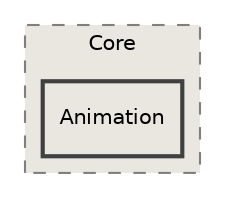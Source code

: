 digraph "/home/runner/work/Radium-Engine/Radium-Engine/src/Radium-Engine/src/Core/Animation"
{
 // INTERACTIVE_SVG=YES
 // LATEX_PDF_SIZE
  edge [fontname="Helvetica",fontsize="10",labelfontname="Helvetica",labelfontsize="10"];
  node [fontname="Helvetica",fontsize="10",shape=record];
  compound=true
  subgraph clusterdir_a2f0e5642e47e7ed59fe0f0829eafb5f {
    graph [ bgcolor="#eae7e0", pencolor="grey50", style="filled,dashed,", label="Core", fontname="Helvetica", fontsize="10", URL="dir_a2f0e5642e47e7ed59fe0f0829eafb5f.html"]
  dir_721a74ea40d2768c46a3c9514389a16b [shape=box, label="Animation", style="filled,bold,", fillcolor="#eae7e0", color="grey25", URL="dir_721a74ea40d2768c46a3c9514389a16b.html"];
  }
}
